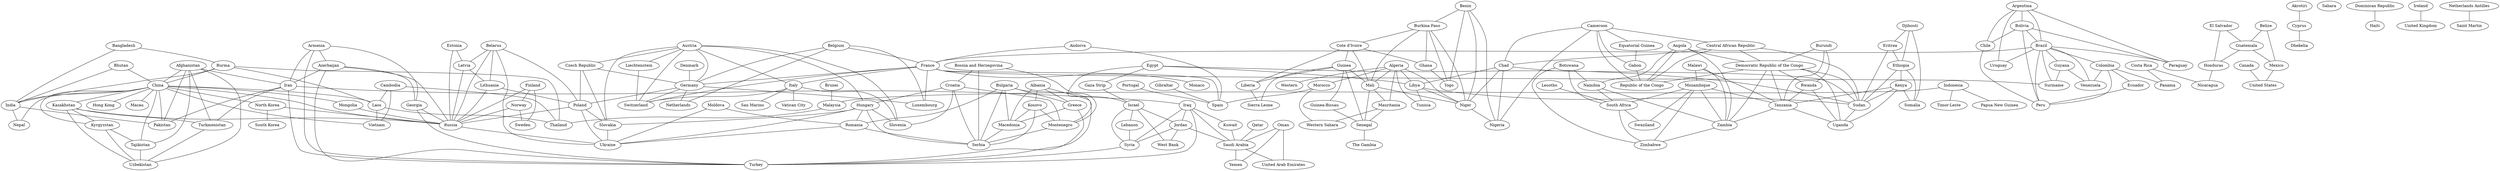 // mapa mundi
//
// cada país é um vértice
// cada aresta indica existência de fronteira terrestre entre os países

strict graph "mapa-mundi" {

    Afghanistan -- China
    Afghanistan -- Iran
    Afghanistan -- Pakistan
    Afghanistan -- Tajikistan
    Afghanistan -- Turkmenistan
    Afghanistan -- Uzbekistan
    Akrotiri -- Cyprus
    Albania -- Greece
    Albania -- Kosovo
    Albania -- Macedonia
    Albania -- Montenegro
    Algeria -- Libya
    Algeria -- Mali
    Algeria -- Mauritania
    Algeria -- Morocco
    Algeria -- Niger
    Algeria -- Tunisia
    Algeria -- Western Sahara
    Andorra -- France
    Andorra -- Spain
    Angola -- "Democratic Republic of the Congo"
    Angola -- Namibia
    Angola -- "Republic of the Congo"
    Angola -- Zambia
    Argentina -- Bolivia
    Argentina -- Brazil
    Argentina -- Chile
    Argentina -- Paraguay
    Argentina -- Uruguay
    Armenia -- Azerbaijan
    Armenia -- Georgia
    Armenia -- Iran
    Armenia -- Turkey
    Austria -- "Czech Republic"
    Austria -- Germany
    Austria -- Hungary
    Austria -- Italy
    Austria -- Liechtenstein
    Austria -- Slovakia
    Austria -- Slovenia
    Austria -- Switzerland
    Azerbaijan -- Georgia
    Azerbaijan -- Iran
    Azerbaijan -- Russia
    Azerbaijan -- Turkey
    Bangladesh -- Burma
    Bangladesh -- India
    Belarus -- Latvia
    Belarus -- Lithuania
    Belarus -- Poland
    Belarus -- Russia
    Belarus -- Ukraine
    Belgium -- France
    Belgium -- Germany
    Belgium -- Luxembourg
    Belgium -- Netherlands
    Belize -- Guatemala
    Belize -- Mexico
    Benin -- "Burkina Faso"
    Benin -- Niger
    Benin -- Nigeria
    Benin -- Togo
    Bhutan -- China
    Bhutan -- India
    Bolivia -- Brazil
    Bolivia -- Chile
    Bolivia -- Paraguay
    Bolivia -- Peru
    "Bosnia and Herzegovina" -- Croatia
    "Bosnia and Herzegovina" -- Montenegro
    "Bosnia and Herzegovina" -- Serbia
    Botswana -- Namibia
    Botswana -- "South Africa"
    Botswana -- Zimbabwe
    Brazil -- Colombia
    Brazil -- France
    Brazil -- Guyana
    Brazil -- Paraguay
    Brazil -- Peru
    Brazil -- Suriname
    Brazil -- Uruguay
    Brazil -- Venezuela
    Brunei -- Malaysia
    Bulgaria -- Greece
    Bulgaria -- Macedonia
    Bulgaria -- Romania
    Bulgaria -- Serbia
    Bulgaria -- Turkey
    "Burkina Faso" -- "Cote d'Ivoire"
    "Burkina Faso" -- Ghana
    "Burkina Faso" -- Mali
    "Burkina Faso" -- Niger
    "Burkina Faso" -- Togo
    Burma -- China
    Burma -- India
    Burma -- Laos
    Burma -- Thailand
    Burundi -- "Democratic Republic of the Congo"
    Burundi -- Rwanda
    Burundi -- Tanzania
    Cambodia -- Laos
    Cambodia -- Thailand
    Cambodia -- Vietnam
    Cameroon -- "Central African Republic"
    Cameroon -- Chad
    Cameroon -- "Equatorial Guinea"
    Cameroon -- Gabon
    Cameroon -- Nigeria
    Cameroon -- "Republic of the Congo"
    Canada -- "United States"
    "Central African Republic" -- Chad
    "Central African Republic" -- "Democratic Republic of the Congo"
    "Central African Republic" -- "Republic of the Congo"
    "Central African Republic" -- Sudan
    Chad -- Libya
    Chad -- Niger
    Chad -- Nigeria
    Chad -- Sudan
    Chile -- Peru
    China -- "Hong Kong"
    China -- India
    China -- Kazakhstan
    China -- Kyrgyzstan
    China -- Laos
    China -- Macau
    China -- Mongolia
    China -- Nepal
    China -- "North Korea"
    China -- Pakistan
    China -- Russia
    China -- Tajikistan
    China -- Vietnam
    Colombia -- Ecuador
    Colombia -- Panama
    Colombia -- Peru
    Colombia -- Venezuela
    "Costa Rica" -- Nicaragua
    "Costa Rica" -- Panama
    "Cote d'Ivoire" -- Ghana
    "Cote d'Ivoire" -- Guinea
    "Cote d'Ivoire" -- Liberia
    "Cote d'Ivoire" -- Mali
    Croatia -- Hungary
    Croatia -- Montenegro
    Croatia -- Serbia
    Croatia -- Slovenia
    Cyprus -- Dhekelia
    "Czech Republic" -- Germany
    "Czech Republic" -- Poland
    "Czech Republic" -- Slovakia
    "Democratic Republic of the Congo" -- "Republic of the Congo"
    "Democratic Republic of the Congo" -- Rwanda
    "Democratic Republic of the Congo" -- Sudan
    "Democratic Republic of the Congo" -- Tanzania
    "Democratic Republic of the Congo" -- Uganda
    "Democratic Republic of the Congo" -- Zambia
    Denmark -- Germany
    Djibouti -- Eritrea
    Djibouti -- Ethiopia
    Djibouti -- Somalia
    "Dominican Republic" -- Haiti
    Ecuador -- Peru
    Egypt -- "Gaza Strip"
    Egypt -- Israel
    Egypt -- Libya
    Egypt -- Sudan
    "El Salvador" -- Guatemala
    "El Salvador" -- Honduras
    "Equatorial Guinea" -- Gabon
    Eritrea -- Ethiopia
    Eritrea -- Sudan
    Estonia -- Latvia
    Estonia -- Russia
    Ethiopia -- Kenya
    Ethiopia -- Somalia
    Ethiopia -- Sudan
    Finland -- Norway
    Finland -- Russia
    Finland -- Sweden
    France -- Germany
    France -- Italy
    France -- Luxembourg
    France -- Monaco
    France -- Spain
    France -- Suriname
    France -- Switzerland
    Gabon -- "Republic of the Congo"
    "Gaza Strip" -- Israel
    Georgia -- Russia
    Georgia -- Turkey
    Germany -- Luxembourg
    Germany -- Netherlands
    Germany -- Poland
    Germany -- Switzerland
    Ghana -- Togo
    Gibraltar -- Spain
    Greece -- Macedonia
    Greece -- Turkey
    Guatemala -- Honduras
    Guatemala -- Mexico
    "Guinea-Bissau" -- Senegal
    Guinea -- "Guinea-Bissau"
    Guinea -- Liberia
    Guinea -- Mali
    Guinea -- Senegal
    Guinea -- "Sierra Leone"
    Guyana -- Suriname
    Guyana -- Venezuela
    Honduras -- Nicaragua
    Hungary -- Romania
    Hungary -- Serbia
    Hungary -- Slovakia
    Hungary -- Slovenia
    Hungary -- Ukraine
    India -- Nepal
    India -- Pakistan
    Indonesia -- Malaysia
    Indonesia -- "Papua New Guinea"
    Indonesia -- "Timor-Leste"
    Iran -- Iraq
    Iran -- Pakistan
    Iran -- Turkey
    Iran -- Turkmenistan
    Iraq -- Jordan
    Iraq -- Kuwait
    Iraq -- "Saudi Arabia"
    Iraq -- Syria
    Iraq -- Turkey
    Ireland -- "United Kingdom"
    Israel -- Jordan
    Israel -- Lebanon
    Israel -- Syria
    Israel -- "West Bank"
    Italy -- "San Marino"
    Italy -- Slovenia
    Italy -- Switzerland
    Italy -- "Vatican City"
    Jordan -- "Saudi Arabia"
    Jordan -- Syria
    Jordan -- "West Bank"
    Kazakhstan -- Kyrgyzstan
    Kazakhstan -- Russia
    Kazakhstan -- Turkmenistan
    Kazakhstan -- Uzbekistan
    Kenya -- Somalia
    Kenya -- Sudan
    Kenya -- Tanzania
    Kenya -- Uganda
    Kosovo -- Macedonia
    Kosovo -- Montenegro
    Kosovo -- Serbia
    Kuwait -- "Saudi Arabia"
    Kyrgyzstan -- Tajikistan
    Kyrgyzstan -- Uzbekistan
    Laos -- Thailand
    Laos -- Vietnam
    Latvia -- Lithuania
    Latvia -- Russia
    Lebanon -- Syria
    Lesotho -- "South Africa"
    Liberia -- "Sierra Leone"
    Libya -- Niger
    Libya -- Sudan
    Libya -- Tunisia
    Liechtenstein -- Switzerland
    Lithuania -- Poland
    Lithuania -- Russia
    Macedonia -- Serbia
    Malawi -- Mozambique
    Malawi -- Tanzania
    Malawi -- Zambia
    Malaysia -- Thailand
    Mali -- Mauritania
    Mali -- Niger
    Mali -- Senegal
    Mauritania -- Senegal
    Mauritania -- "Western Sahara"
    Mexico -- "United States"
    Moldova -- Romania
    Moldova -- Ukraine
    Mongolia -- Russia
    Montenegro -- Serbia
    Morocco -- Spain
    Morocco -- "Western Sahara"
    Mozambique -- "South Africa"
    Mozambique -- Swaziland
    Mozambique -- Tanzania
    Mozambique -- Zambia
    Mozambique -- Zimbabwe
    Namibia -- "South Africa"
    Namibia -- Zambia
    "Netherlands Antilles" -- "Saint Martin"
    Niger -- Nigeria
    "North Korea" -- Russia
    "North Korea" -- "South Korea"
    Norway -- Russia
    Norway -- Sweden
    Oman -- "Saudi Arabia"
    Oman -- "United Arab Emirates"
    Oman -- Yemen
    Poland -- Russia
    Poland -- Slovakia
    Poland -- Ukraine
    Portugal -- Spain
    Qatar -- "Saudi Arabia"
    Romania -- Serbia
    Romania -- Ukraine
    Russia -- Ukraine
    Rwanda -- Tanzania
    Rwanda -- Uganda
    "Saudi Arabia" -- "United Arab Emirates"
    "Saudi Arabia" -- Yemen
    Senegal -- "The Gambia"
    Slovakia -- Ukraine
    "South Africa" -- Swaziland
    "South Africa" -- Zimbabwe
    Sudan -- Uganda
    Syria -- Turkey
    Tajikistan -- Uzbekistan
    Tanzania -- Uganda
    Tanzania -- Zambia
    Turkmenistan -- Uzbekistan
    Zambia -- Zimbabwe
}